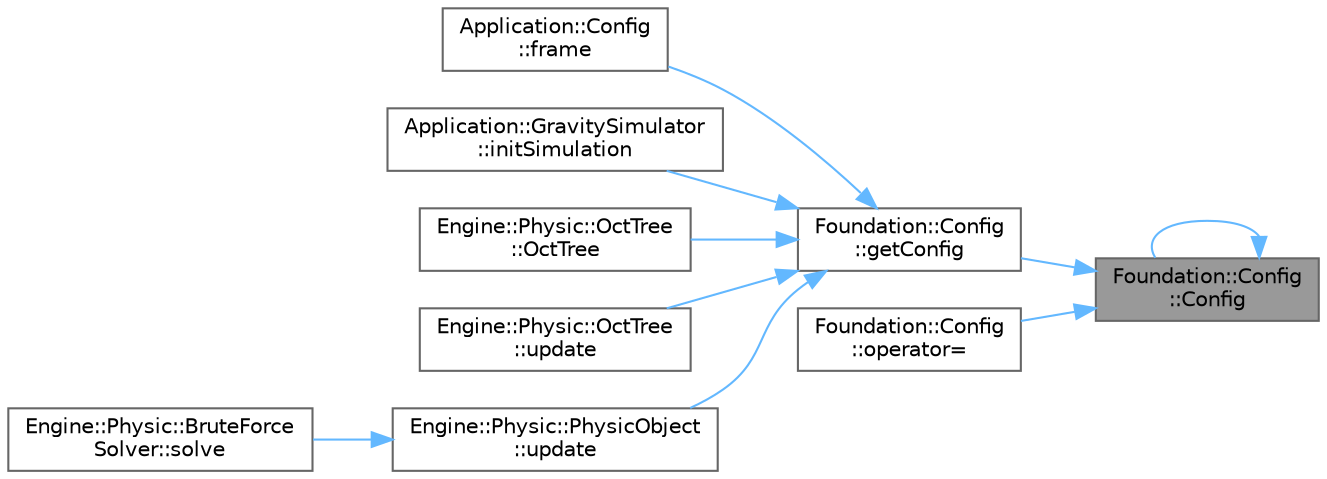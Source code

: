 digraph "Foundation::Config::Config"
{
 // LATEX_PDF_SIZE
  bgcolor="transparent";
  edge [fontname=Helvetica,fontsize=10,labelfontname=Helvetica,labelfontsize=10];
  node [fontname=Helvetica,fontsize=10,shape=box,height=0.2,width=0.4];
  rankdir="RL";
  Node1 [id="Node000001",label="Foundation::Config\l::Config",height=0.2,width=0.4,color="gray40", fillcolor="grey60", style="filled", fontcolor="black",tooltip=" "];
  Node1 -> Node1 [id="edge1_Node000001_Node000001",dir="back",color="steelblue1",style="solid",tooltip=" "];
  Node1 -> Node2 [id="edge2_Node000001_Node000002",dir="back",color="steelblue1",style="solid",tooltip=" "];
  Node2 [id="Node000002",label="Foundation::Config\l::getConfig",height=0.2,width=0.4,color="grey40", fillcolor="white", style="filled",URL="$class_foundation_1_1_config.html#ae80d467bdba7b08c87bc9c98fd5311b9",tooltip="Obtiene la instancia única de Config."];
  Node2 -> Node3 [id="edge3_Node000002_Node000003",dir="back",color="steelblue1",style="solid",tooltip=" "];
  Node3 [id="Node000003",label="Application::Config\l::frame",height=0.2,width=0.4,color="grey40", fillcolor="white", style="filled",URL="$class_application_1_1_config.html#a291cc3a874949e121dcf83a3f90681bc",tooltip="Ejecuta la lógica del frame para la configuración."];
  Node2 -> Node4 [id="edge4_Node000002_Node000004",dir="back",color="steelblue1",style="solid",tooltip=" "];
  Node4 [id="Node000004",label="Application::GravitySimulator\l::initSimulation",height=0.2,width=0.4,color="grey40", fillcolor="white", style="filled",URL="$class_application_1_1_gravity_simulator.html#afc3198768b2b854471bc0f8dc97bd1fb",tooltip="Inicializa la simulación."];
  Node2 -> Node5 [id="edge5_Node000002_Node000005",dir="back",color="steelblue1",style="solid",tooltip=" "];
  Node5 [id="Node000005",label="Engine::Physic::OctTree\l::OctTree",height=0.2,width=0.4,color="grey40", fillcolor="white", style="filled",URL="$class_engine_1_1_physic_1_1_oct_tree.html#a1376f7a816bb832061bf7deee66fa663",tooltip="Constructor explícito."];
  Node2 -> Node6 [id="edge6_Node000002_Node000006",dir="back",color="steelblue1",style="solid",tooltip=" "];
  Node6 [id="Node000006",label="Engine::Physic::OctTree\l::update",height=0.2,width=0.4,color="grey40", fillcolor="white", style="filled",URL="$class_engine_1_1_physic_1_1_oct_tree.html#ab9af51cb9cd3bb6d80b3fca691f0d19f",tooltip="Actualiza el árbol y sus elementos."];
  Node2 -> Node7 [id="edge7_Node000002_Node000007",dir="back",color="steelblue1",style="solid",tooltip=" "];
  Node7 [id="Node000007",label="Engine::Physic::PhysicObject\l::update",height=0.2,width=0.4,color="grey40", fillcolor="white", style="filled",URL="$class_engine_1_1_physic_1_1_physic_object.html#a72e025ca1fc7a118b49a520394c97c72",tooltip="Actualiza el estado del objeto."];
  Node7 -> Node8 [id="edge8_Node000007_Node000008",dir="back",color="steelblue1",style="solid",tooltip=" "];
  Node8 [id="Node000008",label="Engine::Physic::BruteForce\lSolver::solve",height=0.2,width=0.4,color="grey40", fillcolor="white", style="filled",URL="$class_engine_1_1_physic_1_1_brute_force_solver.html#af9fd2a6a140a2d8b76fa3428849a8d02",tooltip="Resuelve la simulación física mediante fuerza bruta."];
  Node1 -> Node9 [id="edge9_Node000001_Node000009",dir="back",color="steelblue1",style="solid",tooltip=" "];
  Node9 [id="Node000009",label="Foundation::Config\l::operator=",height=0.2,width=0.4,color="grey40", fillcolor="white", style="filled",URL="$class_foundation_1_1_config.html#a8327efb5fbe0b582048aaf64b4e24c9d",tooltip=" "];
}
